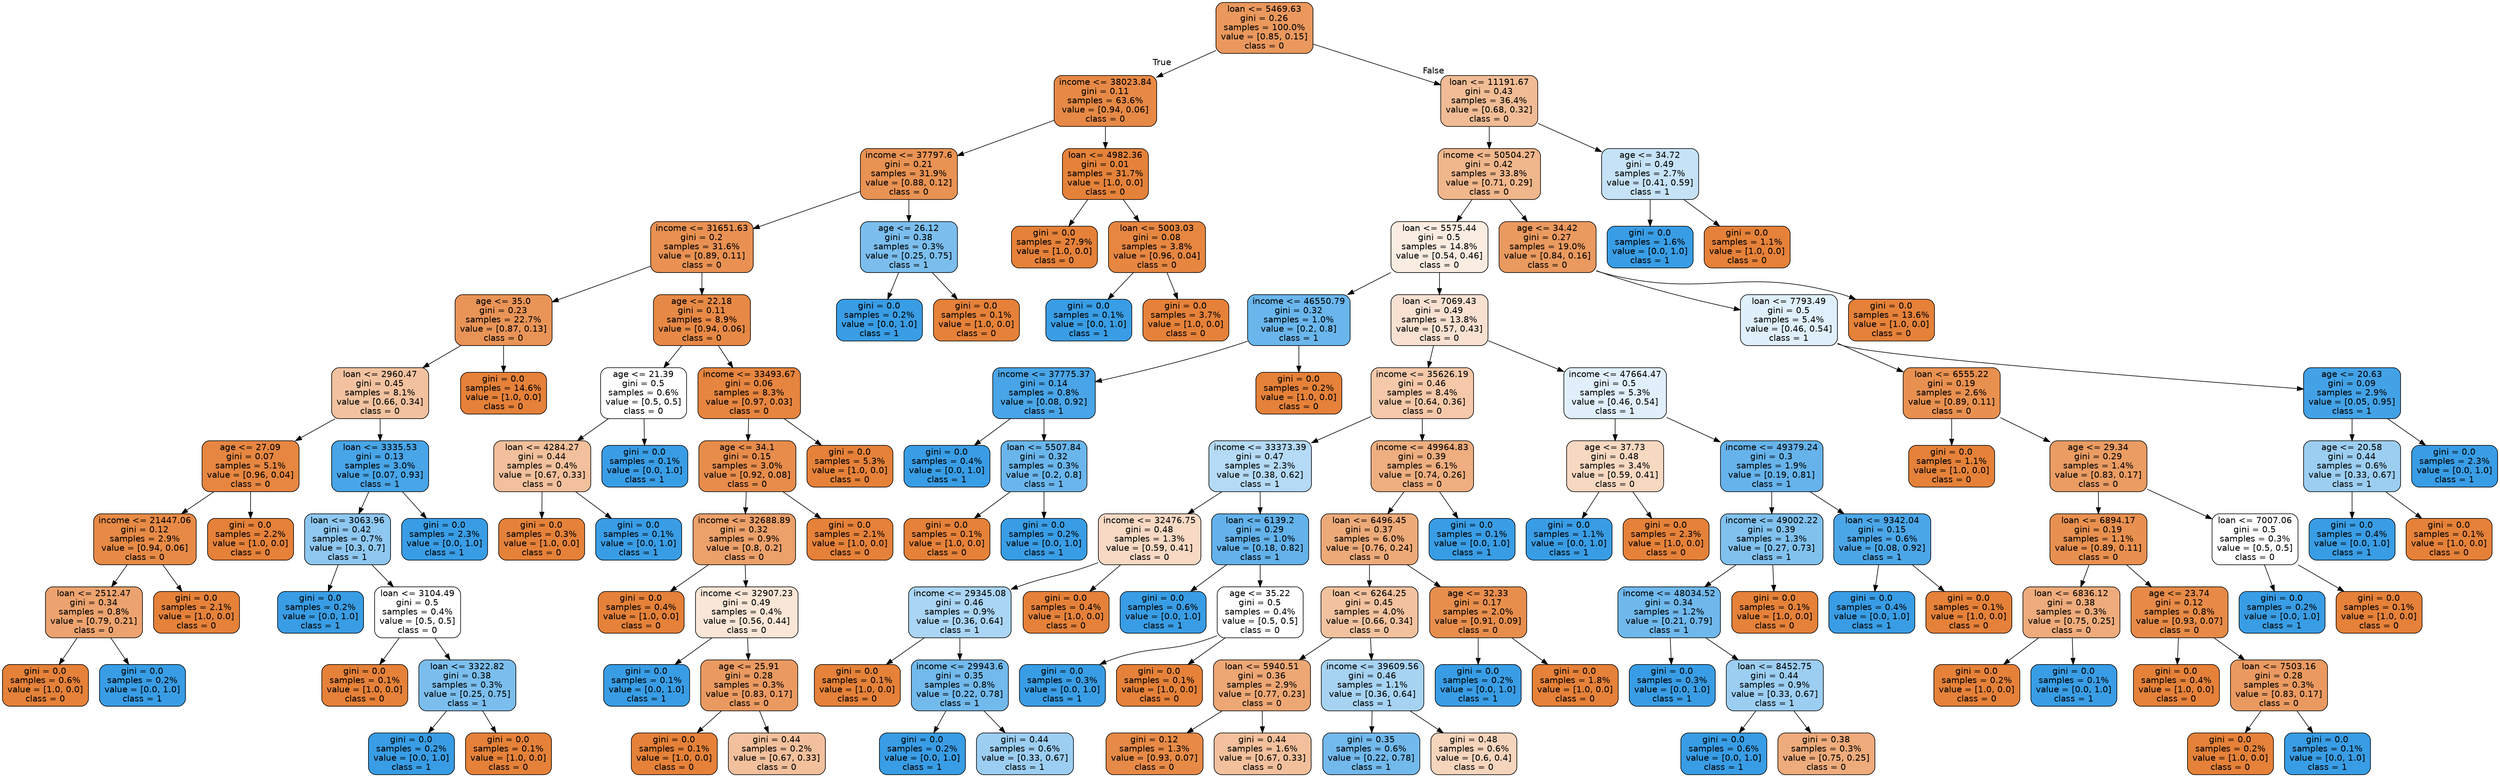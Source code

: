 digraph Tree {
node [shape=box, style="filled, rounded", color="black", fontname=helvetica] ;
edge [fontname=helvetica] ;
0 [label="loan <= 5469.63\ngini = 0.26\nsamples = 100.0%\nvalue = [0.85, 0.15]\nclass = 0", fillcolor="#ea985d"] ;
1 [label="income <= 38023.84\ngini = 0.11\nsamples = 63.6%\nvalue = [0.94, 0.06]\nclass = 0", fillcolor="#e78946"] ;
0 -> 1 [labeldistance=2.5, labelangle=45, headlabel="True"] ;
2 [label="income <= 37797.6\ngini = 0.21\nsamples = 31.9%\nvalue = [0.88, 0.12]\nclass = 0", fillcolor="#e89253"] ;
1 -> 2 ;
3 [label="income <= 31651.63\ngini = 0.2\nsamples = 31.6%\nvalue = [0.89, 0.11]\nclass = 0", fillcolor="#e89152"] ;
2 -> 3 ;
4 [label="age <= 35.0\ngini = 0.23\nsamples = 22.7%\nvalue = [0.87, 0.13]\nclass = 0", fillcolor="#e99457"] ;
3 -> 4 ;
5 [label="loan <= 2960.47\ngini = 0.45\nsamples = 8.1%\nvalue = [0.66, 0.34]\nclass = 0", fillcolor="#f2c2a0"] ;
4 -> 5 ;
6 [label="age <= 27.09\ngini = 0.07\nsamples = 5.1%\nvalue = [0.96, 0.04]\nclass = 0", fillcolor="#e68641"] ;
5 -> 6 ;
7 [label="income <= 21447.06\ngini = 0.12\nsamples = 2.9%\nvalue = [0.94, 0.06]\nclass = 0", fillcolor="#e78a46"] ;
6 -> 7 ;
8 [label="loan <= 2512.47\ngini = 0.34\nsamples = 0.8%\nvalue = [0.79, 0.21]\nclass = 0", fillcolor="#eca36f"] ;
7 -> 8 ;
9 [label="gini = 0.0\nsamples = 0.6%\nvalue = [1.0, 0.0]\nclass = 0", fillcolor="#e58139"] ;
8 -> 9 ;
10 [label="gini = 0.0\nsamples = 0.2%\nvalue = [0.0, 1.0]\nclass = 1", fillcolor="#399de5"] ;
8 -> 10 ;
11 [label="gini = 0.0\nsamples = 2.1%\nvalue = [1.0, 0.0]\nclass = 0", fillcolor="#e58139"] ;
7 -> 11 ;
12 [label="gini = 0.0\nsamples = 2.2%\nvalue = [1.0, 0.0]\nclass = 0", fillcolor="#e58139"] ;
6 -> 12 ;
13 [label="loan <= 3335.53\ngini = 0.13\nsamples = 3.0%\nvalue = [0.07, 0.93]\nclass = 1", fillcolor="#48a5e7"] ;
5 -> 13 ;
14 [label="loan <= 3063.96\ngini = 0.42\nsamples = 0.7%\nvalue = [0.3, 0.7]\nclass = 1", fillcolor="#8ec7f0"] ;
13 -> 14 ;
15 [label="gini = 0.0\nsamples = 0.2%\nvalue = [0.0, 1.0]\nclass = 1", fillcolor="#399de5"] ;
14 -> 15 ;
16 [label="loan <= 3104.49\ngini = 0.5\nsamples = 0.4%\nvalue = [0.5, 0.5]\nclass = 0", fillcolor="#ffffff"] ;
14 -> 16 ;
17 [label="gini = 0.0\nsamples = 0.1%\nvalue = [1.0, 0.0]\nclass = 0", fillcolor="#e58139"] ;
16 -> 17 ;
18 [label="loan <= 3322.82\ngini = 0.38\nsamples = 0.3%\nvalue = [0.25, 0.75]\nclass = 1", fillcolor="#7bbeee"] ;
16 -> 18 ;
19 [label="gini = 0.0\nsamples = 0.2%\nvalue = [0.0, 1.0]\nclass = 1", fillcolor="#399de5"] ;
18 -> 19 ;
20 [label="gini = 0.0\nsamples = 0.1%\nvalue = [1.0, 0.0]\nclass = 0", fillcolor="#e58139"] ;
18 -> 20 ;
21 [label="gini = 0.0\nsamples = 2.3%\nvalue = [0.0, 1.0]\nclass = 1", fillcolor="#399de5"] ;
13 -> 21 ;
22 [label="gini = 0.0\nsamples = 14.6%\nvalue = [1.0, 0.0]\nclass = 0", fillcolor="#e58139"] ;
4 -> 22 ;
23 [label="age <= 22.18\ngini = 0.11\nsamples = 8.9%\nvalue = [0.94, 0.06]\nclass = 0", fillcolor="#e78946"] ;
3 -> 23 ;
24 [label="age <= 21.39\ngini = 0.5\nsamples = 0.6%\nvalue = [0.5, 0.5]\nclass = 0", fillcolor="#ffffff"] ;
23 -> 24 ;
25 [label="loan <= 4284.27\ngini = 0.44\nsamples = 0.4%\nvalue = [0.67, 0.33]\nclass = 0", fillcolor="#f2c09c"] ;
24 -> 25 ;
26 [label="gini = 0.0\nsamples = 0.3%\nvalue = [1.0, 0.0]\nclass = 0", fillcolor="#e58139"] ;
25 -> 26 ;
27 [label="gini = 0.0\nsamples = 0.1%\nvalue = [0.0, 1.0]\nclass = 1", fillcolor="#399de5"] ;
25 -> 27 ;
28 [label="gini = 0.0\nsamples = 0.1%\nvalue = [0.0, 1.0]\nclass = 1", fillcolor="#399de5"] ;
24 -> 28 ;
29 [label="income <= 33493.67\ngini = 0.06\nsamples = 8.3%\nvalue = [0.97, 0.03]\nclass = 0", fillcolor="#e6853f"] ;
23 -> 29 ;
30 [label="age <= 34.1\ngini = 0.15\nsamples = 3.0%\nvalue = [0.92, 0.08]\nclass = 0", fillcolor="#e78c4b"] ;
29 -> 30 ;
31 [label="income <= 32688.89\ngini = 0.32\nsamples = 0.9%\nvalue = [0.8, 0.2]\nclass = 0", fillcolor="#eca06a"] ;
30 -> 31 ;
32 [label="gini = 0.0\nsamples = 0.4%\nvalue = [1.0, 0.0]\nclass = 0", fillcolor="#e58139"] ;
31 -> 32 ;
33 [label="income <= 32907.23\ngini = 0.49\nsamples = 0.4%\nvalue = [0.56, 0.44]\nclass = 0", fillcolor="#fae6d7"] ;
31 -> 33 ;
34 [label="gini = 0.0\nsamples = 0.1%\nvalue = [0.0, 1.0]\nclass = 1", fillcolor="#399de5"] ;
33 -> 34 ;
35 [label="age <= 25.91\ngini = 0.28\nsamples = 0.3%\nvalue = [0.83, 0.17]\nclass = 0", fillcolor="#ea9a61"] ;
33 -> 35 ;
36 [label="gini = 0.0\nsamples = 0.1%\nvalue = [1.0, 0.0]\nclass = 0", fillcolor="#e58139"] ;
35 -> 36 ;
37 [label="gini = 0.44\nsamples = 0.2%\nvalue = [0.67, 0.33]\nclass = 0", fillcolor="#f2c09c"] ;
35 -> 37 ;
38 [label="gini = 0.0\nsamples = 2.1%\nvalue = [1.0, 0.0]\nclass = 0", fillcolor="#e58139"] ;
30 -> 38 ;
39 [label="gini = 0.0\nsamples = 5.3%\nvalue = [1.0, 0.0]\nclass = 0", fillcolor="#e58139"] ;
29 -> 39 ;
40 [label="age <= 26.12\ngini = 0.38\nsamples = 0.3%\nvalue = [0.25, 0.75]\nclass = 1", fillcolor="#7bbeee"] ;
2 -> 40 ;
41 [label="gini = 0.0\nsamples = 0.2%\nvalue = [0.0, 1.0]\nclass = 1", fillcolor="#399de5"] ;
40 -> 41 ;
42 [label="gini = 0.0\nsamples = 0.1%\nvalue = [1.0, 0.0]\nclass = 0", fillcolor="#e58139"] ;
40 -> 42 ;
43 [label="loan <= 4982.36\ngini = 0.01\nsamples = 31.7%\nvalue = [1.0, 0.0]\nclass = 0", fillcolor="#e5823a"] ;
1 -> 43 ;
44 [label="gini = 0.0\nsamples = 27.9%\nvalue = [1.0, 0.0]\nclass = 0", fillcolor="#e58139"] ;
43 -> 44 ;
45 [label="loan <= 5003.03\ngini = 0.08\nsamples = 3.8%\nvalue = [0.96, 0.04]\nclass = 0", fillcolor="#e68641"] ;
43 -> 45 ;
46 [label="gini = 0.0\nsamples = 0.1%\nvalue = [0.0, 1.0]\nclass = 1", fillcolor="#399de5"] ;
45 -> 46 ;
47 [label="gini = 0.0\nsamples = 3.7%\nvalue = [1.0, 0.0]\nclass = 0", fillcolor="#e58139"] ;
45 -> 47 ;
48 [label="loan <= 11191.67\ngini = 0.43\nsamples = 36.4%\nvalue = [0.68, 0.32]\nclass = 0", fillcolor="#f1bc95"] ;
0 -> 48 [labeldistance=2.5, labelangle=-45, headlabel="False"] ;
49 [label="income <= 50504.27\ngini = 0.42\nsamples = 33.8%\nvalue = [0.71, 0.29]\nclass = 0", fillcolor="#f0b68c"] ;
48 -> 49 ;
50 [label="loan <= 5575.44\ngini = 0.5\nsamples = 14.8%\nvalue = [0.54, 0.46]\nclass = 0", fillcolor="#fbece1"] ;
49 -> 50 ;
51 [label="income <= 46550.79\ngini = 0.32\nsamples = 1.0%\nvalue = [0.2, 0.8]\nclass = 1", fillcolor="#6ab6ec"] ;
50 -> 51 ;
52 [label="income <= 37775.37\ngini = 0.14\nsamples = 0.8%\nvalue = [0.08, 0.92]\nclass = 1", fillcolor="#49a5e7"] ;
51 -> 52 ;
53 [label="gini = 0.0\nsamples = 0.4%\nvalue = [0.0, 1.0]\nclass = 1", fillcolor="#399de5"] ;
52 -> 53 ;
54 [label="loan <= 5507.84\ngini = 0.32\nsamples = 0.3%\nvalue = [0.2, 0.8]\nclass = 1", fillcolor="#6ab6ec"] ;
52 -> 54 ;
55 [label="gini = 0.0\nsamples = 0.1%\nvalue = [1.0, 0.0]\nclass = 0", fillcolor="#e58139"] ;
54 -> 55 ;
56 [label="gini = 0.0\nsamples = 0.2%\nvalue = [0.0, 1.0]\nclass = 1", fillcolor="#399de5"] ;
54 -> 56 ;
57 [label="gini = 0.0\nsamples = 0.2%\nvalue = [1.0, 0.0]\nclass = 0", fillcolor="#e58139"] ;
51 -> 57 ;
58 [label="loan <= 7069.43\ngini = 0.49\nsamples = 13.8%\nvalue = [0.57, 0.43]\nclass = 0", fillcolor="#f9e1d1"] ;
50 -> 58 ;
59 [label="income <= 35626.19\ngini = 0.46\nsamples = 8.4%\nvalue = [0.64, 0.36]\nclass = 0", fillcolor="#f4c8a9"] ;
58 -> 59 ;
60 [label="income <= 33373.39\ngini = 0.47\nsamples = 2.3%\nvalue = [0.38, 0.62]\nclass = 1", fillcolor="#b4daf5"] ;
59 -> 60 ;
61 [label="income <= 32476.75\ngini = 0.48\nsamples = 1.3%\nvalue = [0.59, 0.41]\nclass = 0", fillcolor="#f7d9c4"] ;
60 -> 61 ;
62 [label="income <= 29345.08\ngini = 0.46\nsamples = 0.9%\nvalue = [0.36, 0.64]\nclass = 1", fillcolor="#aad5f4"] ;
61 -> 62 ;
63 [label="gini = 0.0\nsamples = 0.1%\nvalue = [1.0, 0.0]\nclass = 0", fillcolor="#e58139"] ;
62 -> 63 ;
64 [label="income <= 29943.6\ngini = 0.35\nsamples = 0.8%\nvalue = [0.22, 0.78]\nclass = 1", fillcolor="#72b9ec"] ;
62 -> 64 ;
65 [label="gini = 0.0\nsamples = 0.2%\nvalue = [0.0, 1.0]\nclass = 1", fillcolor="#399de5"] ;
64 -> 65 ;
66 [label="gini = 0.44\nsamples = 0.6%\nvalue = [0.33, 0.67]\nclass = 1", fillcolor="#9ccef2"] ;
64 -> 66 ;
67 [label="gini = 0.0\nsamples = 0.4%\nvalue = [1.0, 0.0]\nclass = 0", fillcolor="#e58139"] ;
61 -> 67 ;
68 [label="loan <= 6139.2\ngini = 0.29\nsamples = 1.0%\nvalue = [0.18, 0.82]\nclass = 1", fillcolor="#63b2eb"] ;
60 -> 68 ;
69 [label="gini = 0.0\nsamples = 0.6%\nvalue = [0.0, 1.0]\nclass = 1", fillcolor="#399de5"] ;
68 -> 69 ;
70 [label="age <= 35.22\ngini = 0.5\nsamples = 0.4%\nvalue = [0.5, 0.5]\nclass = 0", fillcolor="#ffffff"] ;
68 -> 70 ;
71 [label="gini = 0.0\nsamples = 0.3%\nvalue = [0.0, 1.0]\nclass = 1", fillcolor="#399de5"] ;
70 -> 71 ;
72 [label="gini = 0.0\nsamples = 0.1%\nvalue = [1.0, 0.0]\nclass = 0", fillcolor="#e58139"] ;
70 -> 72 ;
73 [label="income <= 49964.83\ngini = 0.39\nsamples = 6.1%\nvalue = [0.74, 0.26]\nclass = 0", fillcolor="#eeae7f"] ;
59 -> 73 ;
74 [label="loan <= 6496.45\ngini = 0.37\nsamples = 6.0%\nvalue = [0.76, 0.24]\nclass = 0", fillcolor="#edaa79"] ;
73 -> 74 ;
75 [label="loan <= 6264.25\ngini = 0.45\nsamples = 4.0%\nvalue = [0.66, 0.34]\nclass = 0", fillcolor="#f2c29f"] ;
74 -> 75 ;
76 [label="loan <= 5940.51\ngini = 0.36\nsamples = 2.9%\nvalue = [0.77, 0.23]\nclass = 0", fillcolor="#eda774"] ;
75 -> 76 ;
77 [label="gini = 0.12\nsamples = 1.3%\nvalue = [0.93, 0.07]\nclass = 0", fillcolor="#e78a47"] ;
76 -> 77 ;
78 [label="gini = 0.44\nsamples = 1.6%\nvalue = [0.67, 0.33]\nclass = 0", fillcolor="#f2c09c"] ;
76 -> 78 ;
79 [label="income <= 39609.56\ngini = 0.46\nsamples = 1.1%\nvalue = [0.36, 0.64]\nclass = 1", fillcolor="#a7d3f3"] ;
75 -> 79 ;
80 [label="gini = 0.35\nsamples = 0.6%\nvalue = [0.22, 0.78]\nclass = 1", fillcolor="#72b9ec"] ;
79 -> 80 ;
81 [label="gini = 0.48\nsamples = 0.6%\nvalue = [0.6, 0.4]\nclass = 0", fillcolor="#f6d5bd"] ;
79 -> 81 ;
82 [label="age <= 32.33\ngini = 0.17\nsamples = 2.0%\nvalue = [0.91, 0.09]\nclass = 0", fillcolor="#e88e4d"] ;
74 -> 82 ;
83 [label="gini = 0.0\nsamples = 0.2%\nvalue = [0.0, 1.0]\nclass = 1", fillcolor="#399de5"] ;
82 -> 83 ;
84 [label="gini = 0.0\nsamples = 1.8%\nvalue = [1.0, 0.0]\nclass = 0", fillcolor="#e58139"] ;
82 -> 84 ;
85 [label="gini = 0.0\nsamples = 0.1%\nvalue = [0.0, 1.0]\nclass = 1", fillcolor="#399de5"] ;
73 -> 85 ;
86 [label="income <= 47664.47\ngini = 0.5\nsamples = 5.3%\nvalue = [0.46, 0.54]\nclass = 1", fillcolor="#e0effb"] ;
58 -> 86 ;
87 [label="age <= 37.73\ngini = 0.48\nsamples = 3.4%\nvalue = [0.59, 0.41]\nclass = 0", fillcolor="#f7d8c1"] ;
86 -> 87 ;
88 [label="gini = 0.0\nsamples = 1.1%\nvalue = [0.0, 1.0]\nclass = 1", fillcolor="#399de5"] ;
87 -> 88 ;
89 [label="gini = 0.0\nsamples = 2.3%\nvalue = [1.0, 0.0]\nclass = 0", fillcolor="#e58139"] ;
87 -> 89 ;
90 [label="income <= 49379.24\ngini = 0.3\nsamples = 1.9%\nvalue = [0.19, 0.81]\nclass = 1", fillcolor="#66b3eb"] ;
86 -> 90 ;
91 [label="income <= 49002.22\ngini = 0.39\nsamples = 1.3%\nvalue = [0.27, 0.73]\nclass = 1", fillcolor="#81c1ee"] ;
90 -> 91 ;
92 [label="income <= 48034.52\ngini = 0.34\nsamples = 1.2%\nvalue = [0.21, 0.79]\nclass = 1", fillcolor="#6fb8ec"] ;
91 -> 92 ;
93 [label="gini = 0.0\nsamples = 0.3%\nvalue = [0.0, 1.0]\nclass = 1", fillcolor="#399de5"] ;
92 -> 93 ;
94 [label="loan <= 8452.75\ngini = 0.44\nsamples = 0.9%\nvalue = [0.33, 0.67]\nclass = 1", fillcolor="#9ccef2"] ;
92 -> 94 ;
95 [label="gini = 0.0\nsamples = 0.6%\nvalue = [0.0, 1.0]\nclass = 1", fillcolor="#399de5"] ;
94 -> 95 ;
96 [label="gini = 0.38\nsamples = 0.3%\nvalue = [0.75, 0.25]\nclass = 0", fillcolor="#eeab7b"] ;
94 -> 96 ;
97 [label="gini = 0.0\nsamples = 0.1%\nvalue = [1.0, 0.0]\nclass = 0", fillcolor="#e58139"] ;
91 -> 97 ;
98 [label="loan <= 9342.04\ngini = 0.15\nsamples = 0.6%\nvalue = [0.08, 0.92]\nclass = 1", fillcolor="#4ba6e7"] ;
90 -> 98 ;
99 [label="gini = 0.0\nsamples = 0.4%\nvalue = [0.0, 1.0]\nclass = 1", fillcolor="#399de5"] ;
98 -> 99 ;
100 [label="gini = 0.0\nsamples = 0.1%\nvalue = [1.0, 0.0]\nclass = 0", fillcolor="#e58139"] ;
98 -> 100 ;
101 [label="age <= 34.42\ngini = 0.27\nsamples = 19.0%\nvalue = [0.84, 0.16]\nclass = 0", fillcolor="#ea995f"] ;
49 -> 101 ;
102 [label="loan <= 7793.49\ngini = 0.5\nsamples = 5.4%\nvalue = [0.46, 0.54]\nclass = 1", fillcolor="#dfeffb"] ;
101 -> 102 ;
103 [label="loan <= 6555.22\ngini = 0.19\nsamples = 2.6%\nvalue = [0.89, 0.11]\nclass = 0", fillcolor="#e89050"] ;
102 -> 103 ;
104 [label="gini = 0.0\nsamples = 1.1%\nvalue = [1.0, 0.0]\nclass = 0", fillcolor="#e58139"] ;
103 -> 104 ;
105 [label="age <= 29.34\ngini = 0.29\nsamples = 1.4%\nvalue = [0.83, 0.17]\nclass = 0", fillcolor="#ea9c63"] ;
103 -> 105 ;
106 [label="loan <= 6894.17\ngini = 0.19\nsamples = 1.1%\nvalue = [0.89, 0.11]\nclass = 0", fillcolor="#e89050"] ;
105 -> 106 ;
107 [label="loan <= 6836.12\ngini = 0.38\nsamples = 0.3%\nvalue = [0.75, 0.25]\nclass = 0", fillcolor="#eeab7b"] ;
106 -> 107 ;
108 [label="gini = 0.0\nsamples = 0.2%\nvalue = [1.0, 0.0]\nclass = 0", fillcolor="#e58139"] ;
107 -> 108 ;
109 [label="gini = 0.0\nsamples = 0.1%\nvalue = [0.0, 1.0]\nclass = 1", fillcolor="#399de5"] ;
107 -> 109 ;
110 [label="age <= 23.74\ngini = 0.12\nsamples = 0.8%\nvalue = [0.93, 0.07]\nclass = 0", fillcolor="#e78a47"] ;
106 -> 110 ;
111 [label="gini = 0.0\nsamples = 0.4%\nvalue = [1.0, 0.0]\nclass = 0", fillcolor="#e58139"] ;
110 -> 111 ;
112 [label="loan <= 7503.16\ngini = 0.28\nsamples = 0.3%\nvalue = [0.83, 0.17]\nclass = 0", fillcolor="#ea9a61"] ;
110 -> 112 ;
113 [label="gini = 0.0\nsamples = 0.2%\nvalue = [1.0, 0.0]\nclass = 0", fillcolor="#e58139"] ;
112 -> 113 ;
114 [label="gini = 0.0\nsamples = 0.1%\nvalue = [0.0, 1.0]\nclass = 1", fillcolor="#399de5"] ;
112 -> 114 ;
115 [label="loan <= 7007.06\ngini = 0.5\nsamples = 0.3%\nvalue = [0.5, 0.5]\nclass = 0", fillcolor="#ffffff"] ;
105 -> 115 ;
116 [label="gini = 0.0\nsamples = 0.2%\nvalue = [0.0, 1.0]\nclass = 1", fillcolor="#399de5"] ;
115 -> 116 ;
117 [label="gini = 0.0\nsamples = 0.1%\nvalue = [1.0, 0.0]\nclass = 0", fillcolor="#e58139"] ;
115 -> 117 ;
118 [label="age <= 20.63\ngini = 0.09\nsamples = 2.9%\nvalue = [0.05, 0.95]\nclass = 1", fillcolor="#43a2e6"] ;
102 -> 118 ;
119 [label="age <= 20.58\ngini = 0.44\nsamples = 0.6%\nvalue = [0.33, 0.67]\nclass = 1", fillcolor="#9ccef2"] ;
118 -> 119 ;
120 [label="gini = 0.0\nsamples = 0.4%\nvalue = [0.0, 1.0]\nclass = 1", fillcolor="#399de5"] ;
119 -> 120 ;
121 [label="gini = 0.0\nsamples = 0.1%\nvalue = [1.0, 0.0]\nclass = 0", fillcolor="#e58139"] ;
119 -> 121 ;
122 [label="gini = 0.0\nsamples = 2.3%\nvalue = [0.0, 1.0]\nclass = 1", fillcolor="#399de5"] ;
118 -> 122 ;
123 [label="gini = 0.0\nsamples = 13.6%\nvalue = [1.0, 0.0]\nclass = 0", fillcolor="#e58139"] ;
101 -> 123 ;
124 [label="age <= 34.72\ngini = 0.49\nsamples = 2.7%\nvalue = [0.41, 0.59]\nclass = 1", fillcolor="#c5e2f7"] ;
48 -> 124 ;
125 [label="gini = 0.0\nsamples = 1.6%\nvalue = [0.0, 1.0]\nclass = 1", fillcolor="#399de5"] ;
124 -> 125 ;
126 [label="gini = 0.0\nsamples = 1.1%\nvalue = [1.0, 0.0]\nclass = 0", fillcolor="#e58139"] ;
124 -> 126 ;
}